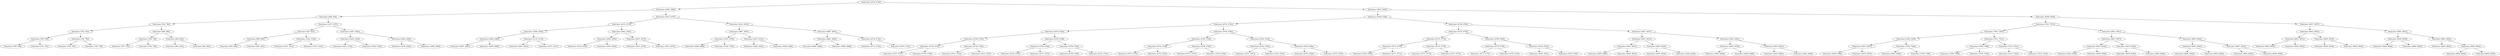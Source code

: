digraph G{
2069378030 [label="Node{data=[4736, 4736]}"]
2069378030 -> 507975812
507975812 [label="Node{data=[2086, 2086]}"]
507975812 -> 656806288
656806288 [label="Node{data=[804, 804]}"]
656806288 -> 1413154615
1413154615 [label="Node{data=[796, 796]}"]
1413154615 -> 1850116381
1850116381 [label="Node{data=[792, 792]}"]
1850116381 -> 1214459753
1214459753 [label="Node{data=[790, 790]}"]
1214459753 -> 1608392036
1608392036 [label="Node{data=[789, 789]}"]
1214459753 -> 1397795607
1397795607 [label="Node{data=[791, 791]}"]
1850116381 -> 159702529
159702529 [label="Node{data=[794, 794]}"]
159702529 -> 1489870911
1489870911 [label="Node{data=[793, 793]}"]
159702529 -> 2002232191
2002232191 [label="Node{data=[795, 795]}"]
1413154615 -> 554280593
554280593 [label="Node{data=[800, 800]}"]
554280593 -> 240259175
240259175 [label="Node{data=[798, 798]}"]
240259175 -> 1001100746
1001100746 [label="Node{data=[797, 797]}"]
240259175 -> 1907201435
1907201435 [label="Node{data=[799, 799]}"]
554280593 -> 494704657
494704657 [label="Node{data=[802, 802]}"]
494704657 -> 62087921
62087921 [label="Node{data=[801, 801]}"]
494704657 -> 1683071624
1683071624 [label="Node{data=[803, 803]}"]
656806288 -> 2043540180
2043540180 [label="Node{data=[1197, 1197]}"]
2043540180 -> 8933868
8933868 [label="Node{data=[827, 827]}"]
8933868 -> 414453734
414453734 [label="Node{data=[806, 806]}"]
414453734 -> 1905830810
1905830810 [label="Node{data=[805, 805]}"]
414453734 -> 1742056495
1742056495 [label="Node{data=[807, 807]}"]
8933868 -> 621843976
621843976 [label="Node{data=[1032, 1032]}"]
621843976 -> 493057651
493057651 [label="Node{data=[1031, 1031]}"]
621843976 -> 689162814
689162814 [label="Node{data=[1033, 1033]}"]
2043540180 -> 1668136935
1668136935 [label="Node{data=[1943, 1943]}"]
1668136935 -> 1122813268
1122813268 [label="Node{data=[1854, 1854]}"]
1122813268 -> 1144714132
1144714132 [label="Node{data=[1614, 1614]}"]
1122813268 -> 1934590743
1934590743 [label="Node{data=[1942, 1942]}"]
1668136935 -> 2111019038
2111019038 [label="Node{data=[2084, 2084]}"]
2111019038 -> 1496396949
1496396949 [label="Node{data=[2038, 2038]}"]
2111019038 -> 1241827956
1241827956 [label="Node{data=[2085, 2085]}"]
507975812 -> 1163706136
1163706136 [label="Node{data=[2975, 2975]}"]
1163706136 -> 615439557
615439557 [label="Node{data=[2274, 2274]}"]
615439557 -> 1961611609
1961611609 [label="Node{data=[2090, 2090]}"]
1961611609 -> 407958234
407958234 [label="Node{data=[2088, 2088]}"]
407958234 -> 953428663
953428663 [label="Node{data=[2087, 2087]}"]
407958234 -> 1791922588
1791922588 [label="Node{data=[2089, 2089]}"]
1961611609 -> 1074128005
1074128005 [label="Node{data=[2119, 2119]}"]
1074128005 -> 1599871101
1599871101 [label="Node{data=[2091, 2091]}"]
1074128005 -> 1178861747
1178861747 [label="Node{data=[2147, 2147]}"]
615439557 -> 1477979030
1477979030 [label="Node{data=[2941, 2941]}"]
1477979030 -> 936828380
936828380 [label="Node{data=[2830, 2830]}"]
936828380 -> 150385835
150385835 [label="Node{data=[2530, 2530]}"]
936828380 -> 1850834078
1850834078 [label="Node{data=[2916, 2916]}"]
1477979030 -> 1997319769
1997319769 [label="Node{data=[2973, 2973]}"]
1997319769 -> 1991615833
1991615833 [label="Node{data=[2972, 2972]}"]
1997319769 -> 1272644808
1272644808 [label="Node{data=[2974, 2974]}"]
1163706136 -> 780870817
780870817 [label="Node{data=[4225, 4225]}"]
780870817 -> 1021786447
1021786447 [label="Node{data=[3807, 3807]}"]
1021786447 -> 1730399463
1730399463 [label="Node{data=[3479, 3479]}"]
1730399463 -> 1959623055
1959623055 [label="Node{data=[2988, 2988]}"]
1730399463 -> 51705243
51705243 [label="Node{data=[3726, 3726]}"]
1021786447 -> 104634871
104634871 [label="Node{data=[4191, 4191]}"]
104634871 -> 2130782499
2130782499 [label="Node{data=[3842, 3842]}"]
104634871 -> 1612654157
1612654157 [label="Node{data=[4208, 4208]}"]
780870817 -> 1141096440
1141096440 [label="Node{data=[4687, 4687]}"]
1141096440 -> 638743982
638743982 [label="Node{data=[4685, 4685]}"]
638743982 -> 1345063038
1345063038 [label="Node{data=[4684, 4684]}"]
638743982 -> 1234723192
1234723192 [label="Node{data=[4686, 4686]}"]
1141096440 -> 280886220
280886220 [label="Node{data=[4734, 4734]}"]
280886220 -> 632767344
632767344 [label="Node{data=[4733, 4733]}"]
280886220 -> 367575104
367575104 [label="Node{data=[4735, 4735]}"]
2069378030 -> 527556644
527556644 [label="Node{data=[4845, 4845]}"]
527556644 -> 1626147741
1626147741 [label="Node{data=[4768, 4768]}"]
1626147741 -> 2136893491
2136893491 [label="Node{data=[4752, 4752]}"]
2136893491 -> 744967512
744967512 [label="Node{data=[4744, 4744]}"]
744967512 -> 1007151152
1007151152 [label="Node{data=[4740, 4740]}"]
1007151152 -> 884911566
884911566 [label="Node{data=[4738, 4738]}"]
884911566 -> 942494874
942494874 [label="Node{data=[4737, 4737]}"]
884911566 -> 783733578
783733578 [label="Node{data=[4739, 4739]}"]
1007151152 -> 762570948
762570948 [label="Node{data=[4742, 4742]}"]
762570948 -> 1826807929
1826807929 [label="Node{data=[4741, 4741]}"]
762570948 -> 1043980539
1043980539 [label="Node{data=[4743, 4743]}"]
744967512 -> 638404853
638404853 [label="Node{data=[4748, 4748]}"]
638404853 -> 344633656
344633656 [label="Node{data=[4746, 4746]}"]
344633656 -> 1863346936
1863346936 [label="Node{data=[4745, 4745]}"]
344633656 -> 517960153
517960153 [label="Node{data=[4747, 4747]}"]
638404853 -> 1390008343
1390008343 [label="Node{data=[4750, 4750]}"]
1390008343 -> 320577541
320577541 [label="Node{data=[4749, 4749]}"]
1390008343 -> 2133876532
2133876532 [label="Node{data=[4751, 4751]}"]
2136893491 -> 444901554
444901554 [label="Node{data=[4760, 4760]}"]
444901554 -> 100782741
100782741 [label="Node{data=[4756, 4756]}"]
100782741 -> 1213485528
1213485528 [label="Node{data=[4754, 4754]}"]
1213485528 -> 903904793
903904793 [label="Node{data=[4753, 4753]}"]
1213485528 -> 169775407
169775407 [label="Node{data=[4755, 4755]}"]
100782741 -> 33779587
33779587 [label="Node{data=[4758, 4758]}"]
33779587 -> 1756570762
1756570762 [label="Node{data=[4757, 4757]}"]
33779587 -> 1578471219
1578471219 [label="Node{data=[4759, 4759]}"]
444901554 -> 553445943
553445943 [label="Node{data=[4764, 4764]}"]
553445943 -> 966457052
966457052 [label="Node{data=[4762, 4762]}"]
966457052 -> 1224475153
1224475153 [label="Node{data=[4761, 4761]}"]
966457052 -> 987918378
987918378 [label="Node{data=[4763, 4763]}"]
553445943 -> 2097711123
2097711123 [label="Node{data=[4766, 4766]}"]
2097711123 -> 323665272
323665272 [label="Node{data=[4765, 4765]}"]
2097711123 -> 990828938
990828938 [label="Node{data=[4767, 4767]}"]
1626147741 -> 306482657
306482657 [label="Node{data=[4784, 4784]}"]
306482657 -> 724944810
724944810 [label="Node{data=[4776, 4776]}"]
724944810 -> 1842482889
1842482889 [label="Node{data=[4772, 4772]}"]
1842482889 -> 551377008
551377008 [label="Node{data=[4770, 4770]}"]
551377008 -> 373355023
373355023 [label="Node{data=[4769, 4769]}"]
551377008 -> 323846138
323846138 [label="Node{data=[4771, 4771]}"]
1842482889 -> 1855229724
1855229724 [label="Node{data=[4774, 4774]}"]
1855229724 -> 608195686
608195686 [label="Node{data=[4773, 4773]}"]
1855229724 -> 889260651
889260651 [label="Node{data=[4775, 4775]}"]
724944810 -> 1296761246
1296761246 [label="Node{data=[4780, 4780]}"]
1296761246 -> 133008196
133008196 [label="Node{data=[4778, 4778]}"]
133008196 -> 556272827
556272827 [label="Node{data=[4777, 4777]}"]
133008196 -> 482805927
482805927 [label="Node{data=[4779, 4779]}"]
1296761246 -> 160804176
160804176 [label="Node{data=[4782, 4782]}"]
160804176 -> 1648992397
1648992397 [label="Node{data=[4781, 4781]}"]
160804176 -> 56960427
56960427 [label="Node{data=[4783, 4783]}"]
306482657 -> 658736976
658736976 [label="Node{data=[4837, 4837]}"]
658736976 -> 60314053
60314053 [label="Node{data=[4833, 4833]}"]
60314053 -> 746247411
746247411 [label="Node{data=[4831, 4831]}"]
746247411 -> 110687402
110687402 [label="Node{data=[4806, 4806]}"]
746247411 -> 1037732398
1037732398 [label="Node{data=[4832, 4832]}"]
60314053 -> 2081284649
2081284649 [label="Node{data=[4835, 4835]}"]
2081284649 -> 111832087
111832087 [label="Node{data=[4834, 4834]}"]
2081284649 -> 1196877260
1196877260 [label="Node{data=[4836, 4836]}"]
658736976 -> 775199986
775199986 [label="Node{data=[4841, 4841]}"]
775199986 -> 1035681719
1035681719 [label="Node{data=[4839, 4839]}"]
1035681719 -> 1755588291
1755588291 [label="Node{data=[4838, 4838]}"]
1035681719 -> 405587614
405587614 [label="Node{data=[4840, 4840]}"]
775199986 -> 318052965
318052965 [label="Node{data=[4843, 4843]}"]
318052965 -> 1985468683
1985468683 [label="Node{data=[4842, 4842]}"]
318052965 -> 1057778492
1057778492 [label="Node{data=[4844, 4844]}"]
527556644 -> 1097482869
1097482869 [label="Node{data=[8049, 8049]}"]
1097482869 -> 2079743503
2079743503 [label="Node{data=[7915, 7915]}"]
2079743503 -> 857825275
857825275 [label="Node{data=[7907, 7907]}"]
857825275 -> 1864931112
1864931112 [label="Node{data=[5309, 5309]}"]
1864931112 -> 2084706642
2084706642 [label="Node{data=[4847, 4847]}"]
2084706642 -> 890054387
890054387 [label="Node{data=[4846, 4846]}"]
2084706642 -> 208300334
208300334 [label="Node{data=[4870, 4870]}"]
1864931112 -> 659566172
659566172 [label="Node{data=[7420, 7420]}"]
659566172 -> 1261714285
1261714285 [label="Node{data=[5449, 5449]}"]
659566172 -> 399685190
399685190 [label="Node{data=[7548, 7548]}"]
857825275 -> 1219403403
1219403403 [label="Node{data=[7911, 7911]}"]
1219403403 -> 1856662284
1856662284 [label="Node{data=[7909, 7909]}"]
1856662284 -> 78629607
78629607 [label="Node{data=[7908, 7908]}"]
1856662284 -> 114109618
114109618 [label="Node{data=[7910, 7910]}"]
1219403403 -> 975941670
975941670 [label="Node{data=[7913, 7913]}"]
975941670 -> 124018276
124018276 [label="Node{data=[7912, 7912]}"]
975941670 -> 2112246941
2112246941 [label="Node{data=[7914, 7914]}"]
2079743503 -> 304172847
304172847 [label="Node{data=[8041, 8041]}"]
304172847 -> 1970038733
1970038733 [label="Node{data=[8037, 8037]}"]
1970038733 -> 1356763258
1356763258 [label="Node{data=[8035, 8035]}"]
1356763258 -> 533951552
533951552 [label="Node{data=[8034, 8034]}"]
1356763258 -> 127076514
127076514 [label="Node{data=[8036, 8036]}"]
1970038733 -> 290932114
290932114 [label="Node{data=[8039, 8039]}"]
290932114 -> 892230274
892230274 [label="Node{data=[8038, 8038]}"]
290932114 -> 828070163
828070163 [label="Node{data=[8040, 8040]}"]
304172847 -> 781357442
781357442 [label="Node{data=[8045, 8045]}"]
781357442 -> 88226327
88226327 [label="Node{data=[8043, 8043]}"]
88226327 -> 1124047479
1124047479 [label="Node{data=[8042, 8042]}"]
88226327 -> 696766714
696766714 [label="Node{data=[8044, 8044]}"]
781357442 -> 321080009
321080009 [label="Node{data=[8047, 8047]}"]
321080009 -> 119883832
119883832 [label="Node{data=[8046, 8046]}"]
321080009 -> 959923849
959923849 [label="Node{data=[8048, 8048]}"]
1097482869 -> 773865813
773865813 [label="Node{data=[8057, 8057]}"]
773865813 -> 668742490
668742490 [label="Node{data=[8053, 8053]}"]
668742490 -> 177589009
177589009 [label="Node{data=[8051, 8051]}"]
177589009 -> 152426436
152426436 [label="Node{data=[8050, 8050]}"]
177589009 -> 622007642
622007642 [label="Node{data=[8052, 8052]}"]
668742490 -> 1662235713
1662235713 [label="Node{data=[8055, 8055]}"]
1662235713 -> 1207580273
1207580273 [label="Node{data=[8054, 8054]}"]
1662235713 -> 1626759869
1626759869 [label="Node{data=[8056, 8056]}"]
773865813 -> 1576141372
1576141372 [label="Node{data=[8061, 8061]}"]
1576141372 -> 599590015
599590015 [label="Node{data=[8059, 8059]}"]
599590015 -> 895674311
895674311 [label="Node{data=[8058, 8058]}"]
599590015 -> 1725073500
1725073500 [label="Node{data=[8060, 8060]}"]
1576141372 -> 737969496
737969496 [label="Node{data=[8063, 8063]}"]
737969496 -> 1613361828
1613361828 [label="Node{data=[8062, 8062]}"]
737969496 -> 1113025977
1113025977 [label="Node{data=[8065, 8065]}"]
1113025977 -> 808816071
808816071 [label="Node{data=[8064, 8064]}"]
1113025977 -> 2141984988
2141984988 [label="Node{data=[8655, 8655]}"]
}